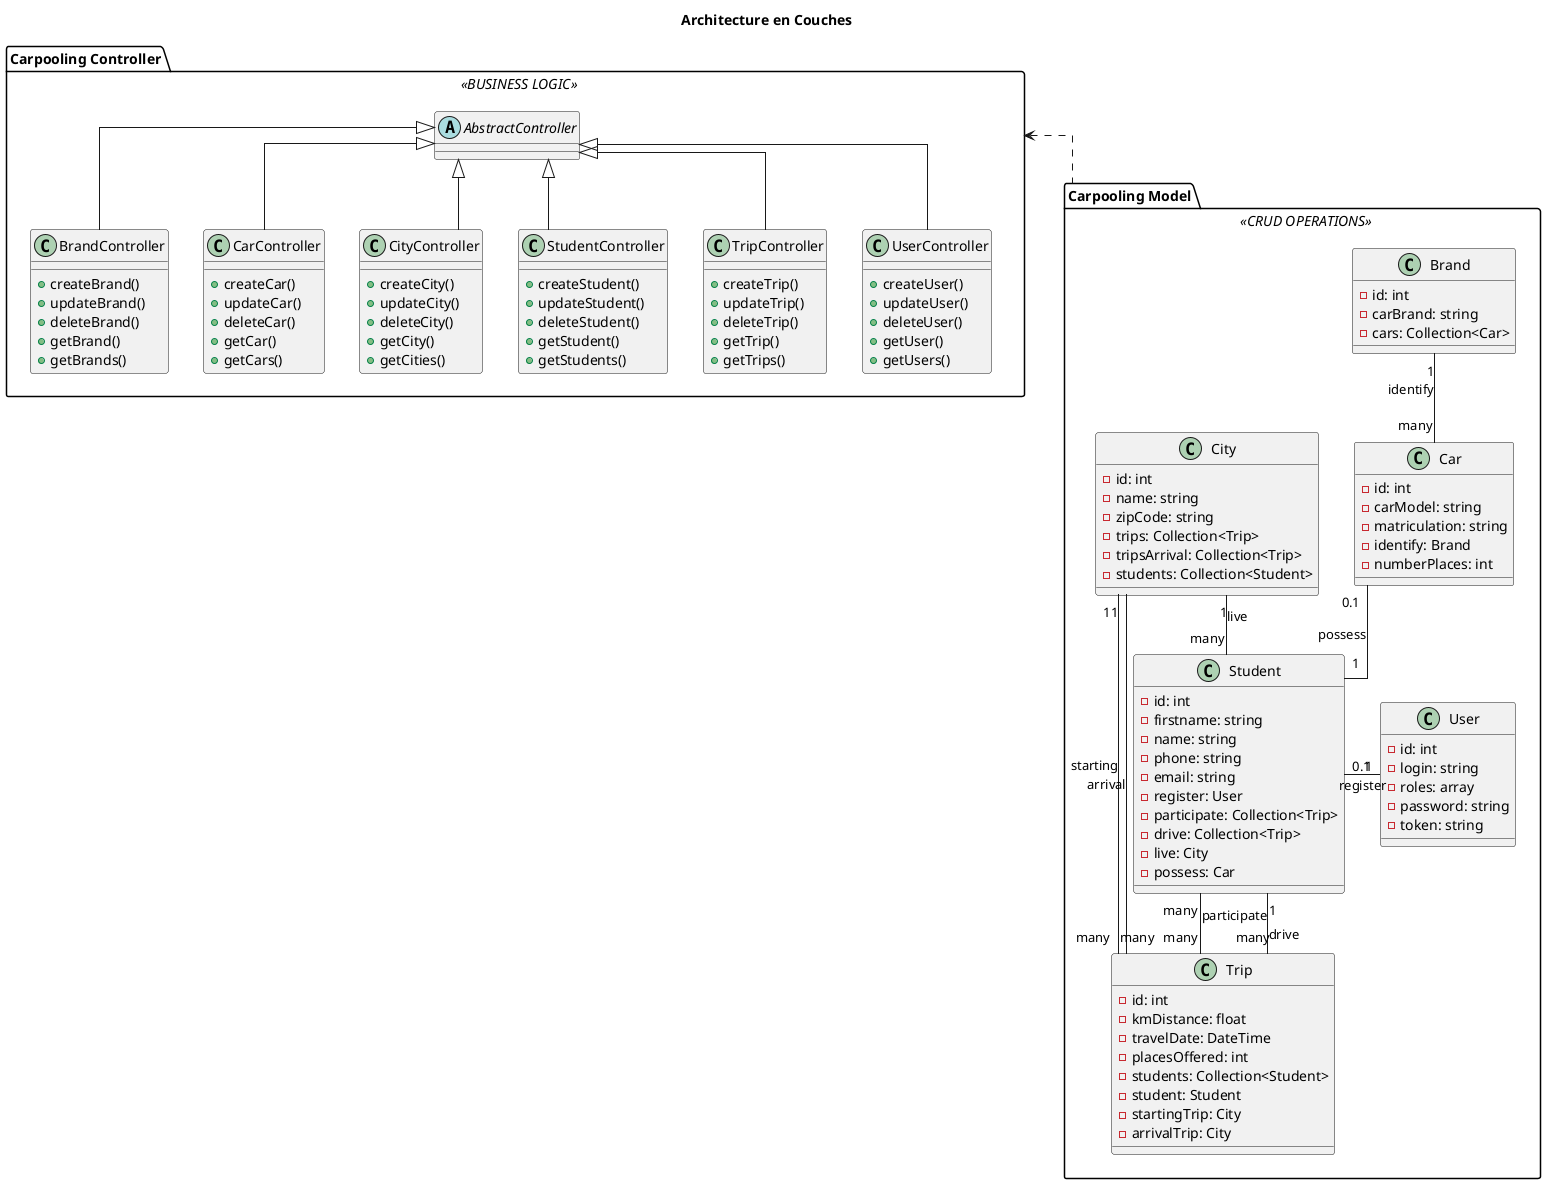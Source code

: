 @startuml
skinparam linetype ortho
top to bottom direction

title Architecture en Couches


package "Carpooling Controller" << BUSINESS LOGIC >> as controller {
abstract class AbstractController  {
}
class BrandController {
    +createBrand()
    +updateBrand()
    +deleteBrand()
    +getBrand()
    +getBrands()
}
class CarController {
    +createCar()
    +updateCar()
    +deleteCar()
    +getCar()
    +getCars()
}
class CityController {
    +createCity()
    +updateCity()
    +deleteCity()
    +getCity()
    +getCities()
}
class StudentController {
    +createStudent()
    +updateStudent()
    +deleteStudent()
    +getStudent()
    +getStudents()
}
class TripController {
    +createTrip()
    +updateTrip()
    +deleteTrip()
    +getTrip()
    +getTrips()
}
class UserController {
    +createUser()
    +updateUser()
    +deleteUser()
    +getUser()
    +getUsers()
}
AbstractController ^-down- BrandController
AbstractController ^-down- CarController
AbstractController ^-down- CityController
AbstractController ^-down- StudentController
AbstractController ^-down- TripController
AbstractController ^-down- UserController

}


package "Carpooling Model" <<CRUD OPERATIONS>> as model{
   class User {
       -id: int
       -login: string
       -roles: array
       -password: string
       -token: string
   }
  class Student {
      -id: int
      -firstname: string
      -name: string
      -phone: string
      -email: string
      -register: User
      -participate: Collection<Trip>
      -drive: Collection<Trip>
      -live: City
      -possess: Car
  }
  class Car {
      -id: int
      -carModel: string
      -matriculation: string
      -identify: Brand
      -numberPlaces: int
  }
 class Brand {
       -id: int
       -carBrand: string
       -cars: Collection<Car>
  }

  class Trip {
      -id: int
      -kmDistance: float
      -travelDate: DateTime
      -placesOffered: int
      -students: Collection<Student>
      -student: Student
      -startingTrip: City
      -arrivalTrip: City
  }
  class City {
           -id: int
           -name: string
           -zipCode: string
           -trips: Collection<Trip>
           -tripsArrival: Collection<Trip>
           -students: Collection<Student>
       }

  Student "0.1" - "1" User : register

  Student "many" -- "many" Trip : participate
  Student "1" -- "many" Trip : drive
  Car "0.1" -- "1" Student : possess


  Brand "1" -- "many" Car : identify

  City "1" -- "many" Trip : starting
  City "1" -- "many" Trip : arrival
  City "1" -- "many" Student : live


}
controller <.down. model
@enduml